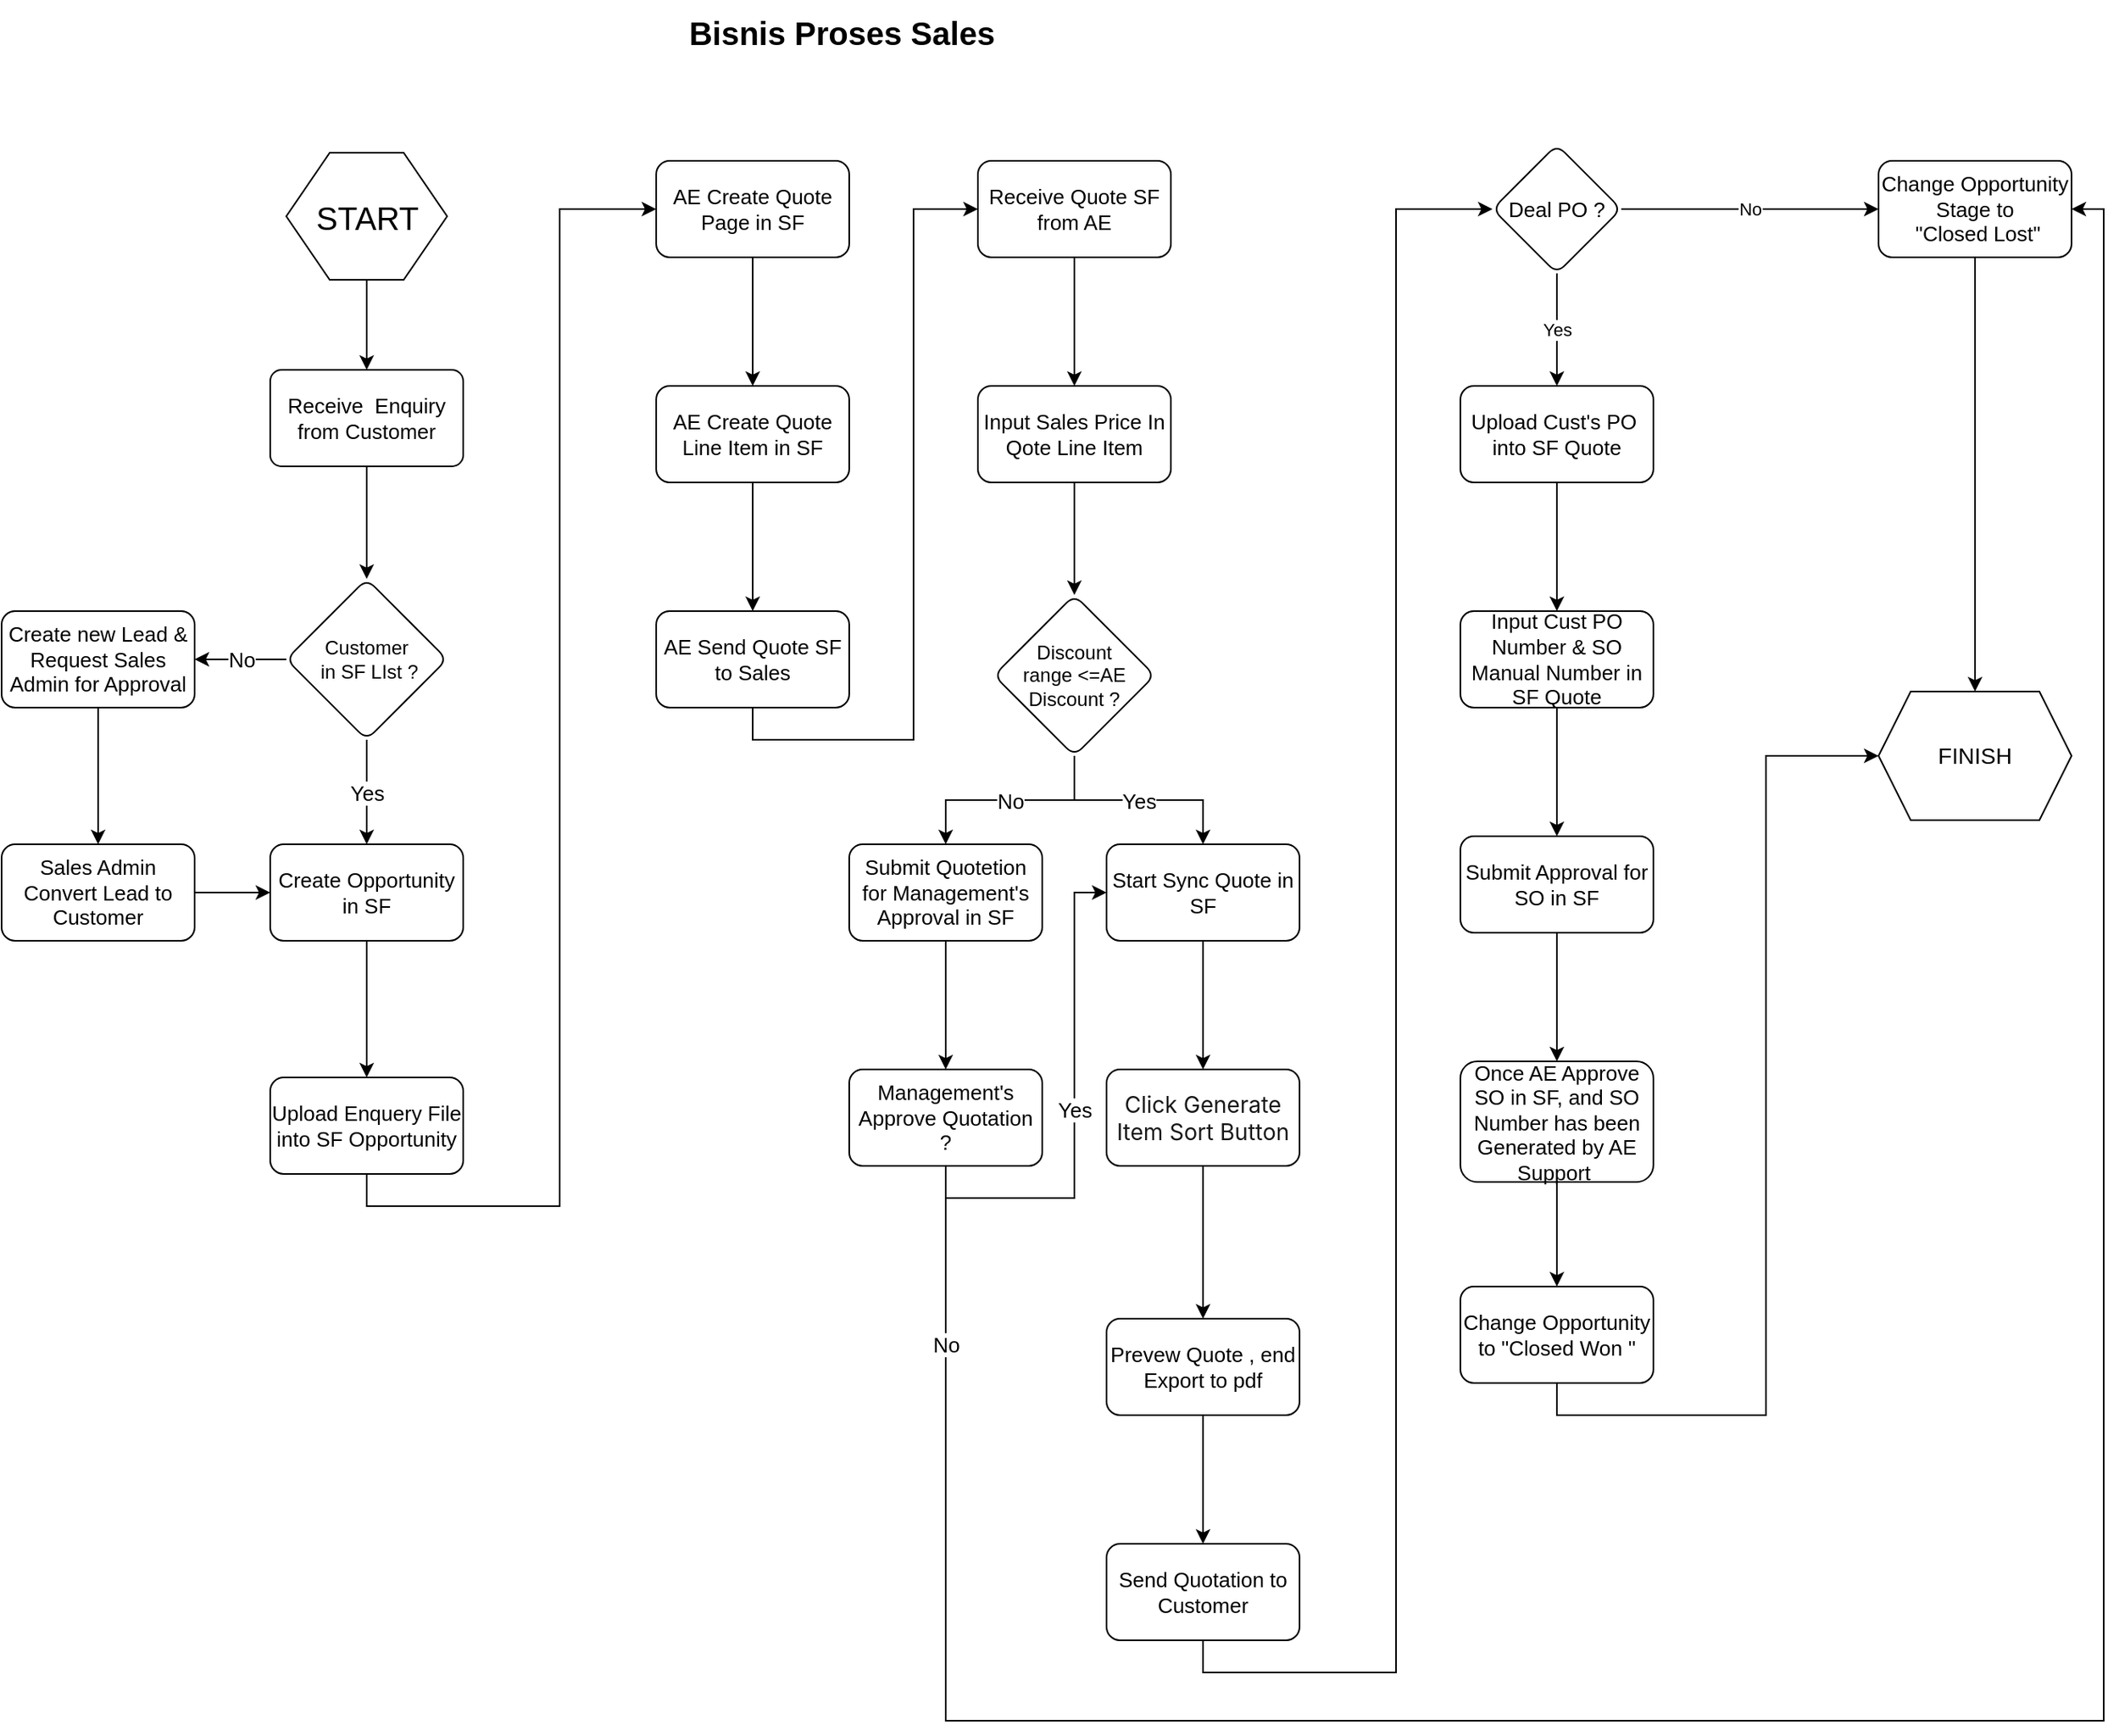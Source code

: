<mxfile version="20.4.2" type="github">
  <diagram id="C5RBs43oDa-KdzZeNtuy" name="Page-1">
    <mxGraphModel dx="1240" dy="689" grid="1" gridSize="5" guides="1" tooltips="1" connect="1" arrows="1" fold="1" page="1" pageScale="1" pageWidth="1169" pageHeight="827" math="0" shadow="0">
      <root>
        <mxCell id="WIyWlLk6GJQsqaUBKTNV-0" />
        <mxCell id="WIyWlLk6GJQsqaUBKTNV-1" parent="WIyWlLk6GJQsqaUBKTNV-0" />
        <mxCell id="8EcOTREGMyz1jMZO3tZU-0" value="Bisnis Proses Sales" style="text;html=1;align=center;verticalAlign=middle;resizable=0;points=[];autosize=1;strokeColor=none;fillColor=none;fontStyle=1;fontSize=20;" parent="WIyWlLk6GJQsqaUBKTNV-1" vertex="1">
          <mxGeometry x="430" y="30" width="210" height="40" as="geometry" />
        </mxCell>
        <mxCell id="8EcOTREGMyz1jMZO3tZU-26" style="edgeStyle=orthogonalEdgeStyle;rounded=0;orthogonalLoop=1;jettySize=auto;html=1;exitX=0.5;exitY=1;exitDx=0;exitDy=0;entryX=0.5;entryY=0;entryDx=0;entryDy=0;fontSize=13;" parent="WIyWlLk6GJQsqaUBKTNV-1" source="8EcOTREGMyz1jMZO3tZU-5" target="8EcOTREGMyz1jMZO3tZU-7" edge="1">
          <mxGeometry relative="1" as="geometry" />
        </mxCell>
        <mxCell id="8EcOTREGMyz1jMZO3tZU-5" value="START" style="verticalLabelPosition=middle;verticalAlign=middle;html=1;shape=hexagon;perimeter=hexagonPerimeter2;arcSize=6;size=0.27;fontSize=20;labelPosition=center;align=center;" parent="WIyWlLk6GJQsqaUBKTNV-1" vertex="1">
          <mxGeometry x="190" y="125" width="100" height="79" as="geometry" />
        </mxCell>
        <mxCell id="8EcOTREGMyz1jMZO3tZU-10" value="" style="edgeStyle=orthogonalEdgeStyle;rounded=0;orthogonalLoop=1;jettySize=auto;html=1;fontSize=13;" parent="WIyWlLk6GJQsqaUBKTNV-1" source="8EcOTREGMyz1jMZO3tZU-7" target="8EcOTREGMyz1jMZO3tZU-9" edge="1">
          <mxGeometry relative="1" as="geometry" />
        </mxCell>
        <mxCell id="8EcOTREGMyz1jMZO3tZU-7" value="Receive&amp;nbsp; Enquiry from Customer" style="rounded=1;whiteSpace=wrap;html=1;absoluteArcSize=1;arcSize=14;strokeWidth=1;fontSize=13;" parent="WIyWlLk6GJQsqaUBKTNV-1" vertex="1">
          <mxGeometry x="180" y="260" width="120" height="60" as="geometry" />
        </mxCell>
        <mxCell id="8EcOTREGMyz1jMZO3tZU-16" value="Yes" style="edgeStyle=orthogonalEdgeStyle;rounded=0;orthogonalLoop=1;jettySize=auto;html=1;fontSize=13;" parent="WIyWlLk6GJQsqaUBKTNV-1" source="8EcOTREGMyz1jMZO3tZU-9" target="8EcOTREGMyz1jMZO3tZU-15" edge="1">
          <mxGeometry relative="1" as="geometry" />
        </mxCell>
        <mxCell id="8EcOTREGMyz1jMZO3tZU-20" value="No" style="edgeStyle=orthogonalEdgeStyle;rounded=0;orthogonalLoop=1;jettySize=auto;html=1;fontSize=13;" parent="WIyWlLk6GJQsqaUBKTNV-1" source="8EcOTREGMyz1jMZO3tZU-9" target="8EcOTREGMyz1jMZO3tZU-19" edge="1">
          <mxGeometry relative="1" as="geometry" />
        </mxCell>
        <mxCell id="8EcOTREGMyz1jMZO3tZU-9" value="Customer&lt;br&gt;&amp;nbsp;in SF LIst ?" style="rhombus;whiteSpace=wrap;html=1;fontSize=12;rounded=1;arcSize=14;strokeWidth=1;" parent="WIyWlLk6GJQsqaUBKTNV-1" vertex="1">
          <mxGeometry x="190" y="390" width="100" height="100" as="geometry" />
        </mxCell>
        <mxCell id="8EcOTREGMyz1jMZO3tZU-18" value="" style="edgeStyle=orthogonalEdgeStyle;rounded=0;orthogonalLoop=1;jettySize=auto;html=1;fontSize=13;" parent="WIyWlLk6GJQsqaUBKTNV-1" source="8EcOTREGMyz1jMZO3tZU-15" target="8EcOTREGMyz1jMZO3tZU-17" edge="1">
          <mxGeometry relative="1" as="geometry" />
        </mxCell>
        <mxCell id="8EcOTREGMyz1jMZO3tZU-15" value="Create Opportunity in SF" style="rounded=1;whiteSpace=wrap;html=1;fontSize=13;arcSize=14;strokeWidth=1;" parent="WIyWlLk6GJQsqaUBKTNV-1" vertex="1">
          <mxGeometry x="180" y="555" width="120" height="60" as="geometry" />
        </mxCell>
        <mxCell id="8EcOTREGMyz1jMZO3tZU-27" style="edgeStyle=orthogonalEdgeStyle;rounded=0;orthogonalLoop=1;jettySize=auto;html=1;exitX=0.5;exitY=1;exitDx=0;exitDy=0;entryX=0;entryY=0.5;entryDx=0;entryDy=0;fontSize=13;" parent="WIyWlLk6GJQsqaUBKTNV-1" source="8EcOTREGMyz1jMZO3tZU-17" target="8EcOTREGMyz1jMZO3tZU-24" edge="1">
          <mxGeometry relative="1" as="geometry" />
        </mxCell>
        <mxCell id="8EcOTREGMyz1jMZO3tZU-17" value="Upload Enquery File into SF Opportunity" style="rounded=1;whiteSpace=wrap;html=1;fontSize=13;arcSize=14;strokeWidth=1;" parent="WIyWlLk6GJQsqaUBKTNV-1" vertex="1">
          <mxGeometry x="180" y="700" width="120" height="60" as="geometry" />
        </mxCell>
        <mxCell id="8EcOTREGMyz1jMZO3tZU-22" value="" style="edgeStyle=orthogonalEdgeStyle;rounded=0;orthogonalLoop=1;jettySize=auto;html=1;fontSize=13;" parent="WIyWlLk6GJQsqaUBKTNV-1" source="8EcOTREGMyz1jMZO3tZU-19" target="8EcOTREGMyz1jMZO3tZU-21" edge="1">
          <mxGeometry relative="1" as="geometry" />
        </mxCell>
        <mxCell id="8EcOTREGMyz1jMZO3tZU-19" value="Create new Lead &amp;amp; Request Sales Admin for Approval" style="whiteSpace=wrap;html=1;fontSize=13;rounded=1;arcSize=14;strokeWidth=1;" parent="WIyWlLk6GJQsqaUBKTNV-1" vertex="1">
          <mxGeometry x="13" y="410" width="120" height="60" as="geometry" />
        </mxCell>
        <mxCell id="8EcOTREGMyz1jMZO3tZU-23" style="edgeStyle=orthogonalEdgeStyle;rounded=0;orthogonalLoop=1;jettySize=auto;html=1;entryX=0;entryY=0.5;entryDx=0;entryDy=0;fontSize=13;" parent="WIyWlLk6GJQsqaUBKTNV-1" source="8EcOTREGMyz1jMZO3tZU-21" target="8EcOTREGMyz1jMZO3tZU-15" edge="1">
          <mxGeometry relative="1" as="geometry" />
        </mxCell>
        <mxCell id="8EcOTREGMyz1jMZO3tZU-21" value="Sales Admin Convert Lead to Customer" style="rounded=1;whiteSpace=wrap;html=1;fontSize=13;arcSize=14;strokeWidth=1;" parent="WIyWlLk6GJQsqaUBKTNV-1" vertex="1">
          <mxGeometry x="13" y="555" width="120" height="60" as="geometry" />
        </mxCell>
        <mxCell id="8EcOTREGMyz1jMZO3tZU-29" value="" style="edgeStyle=orthogonalEdgeStyle;rounded=0;orthogonalLoop=1;jettySize=auto;html=1;fontSize=13;" parent="WIyWlLk6GJQsqaUBKTNV-1" source="8EcOTREGMyz1jMZO3tZU-24" target="8EcOTREGMyz1jMZO3tZU-28" edge="1">
          <mxGeometry relative="1" as="geometry" />
        </mxCell>
        <mxCell id="8EcOTREGMyz1jMZO3tZU-24" value="AE Create Quote Page in SF" style="rounded=1;whiteSpace=wrap;html=1;fontSize=13;arcSize=14;strokeWidth=1;" parent="WIyWlLk6GJQsqaUBKTNV-1" vertex="1">
          <mxGeometry x="420" y="130" width="120" height="60" as="geometry" />
        </mxCell>
        <mxCell id="8EcOTREGMyz1jMZO3tZU-31" value="" style="edgeStyle=orthogonalEdgeStyle;rounded=0;orthogonalLoop=1;jettySize=auto;html=1;fontSize=13;" parent="WIyWlLk6GJQsqaUBKTNV-1" source="8EcOTREGMyz1jMZO3tZU-28" target="8EcOTREGMyz1jMZO3tZU-30" edge="1">
          <mxGeometry relative="1" as="geometry" />
        </mxCell>
        <mxCell id="8EcOTREGMyz1jMZO3tZU-28" value="AE Create Quote Line Item in SF" style="rounded=1;whiteSpace=wrap;html=1;fontSize=13;arcSize=14;strokeWidth=1;" parent="WIyWlLk6GJQsqaUBKTNV-1" vertex="1">
          <mxGeometry x="420" y="270" width="120" height="60" as="geometry" />
        </mxCell>
        <mxCell id="8EcOTREGMyz1jMZO3tZU-36" style="edgeStyle=orthogonalEdgeStyle;rounded=0;orthogonalLoop=1;jettySize=auto;html=1;exitX=0.5;exitY=1;exitDx=0;exitDy=0;entryX=0;entryY=0.5;entryDx=0;entryDy=0;fontSize=13;" parent="WIyWlLk6GJQsqaUBKTNV-1" source="8EcOTREGMyz1jMZO3tZU-30" target="8EcOTREGMyz1jMZO3tZU-34" edge="1">
          <mxGeometry relative="1" as="geometry" />
        </mxCell>
        <mxCell id="8EcOTREGMyz1jMZO3tZU-30" value="AE Send Quote SF to Sales" style="rounded=1;whiteSpace=wrap;html=1;fontSize=13;arcSize=14;strokeWidth=1;" parent="WIyWlLk6GJQsqaUBKTNV-1" vertex="1">
          <mxGeometry x="420" y="410" width="120" height="60" as="geometry" />
        </mxCell>
        <mxCell id="8EcOTREGMyz1jMZO3tZU-38" value="" style="edgeStyle=orthogonalEdgeStyle;rounded=0;orthogonalLoop=1;jettySize=auto;html=1;fontSize=13;" parent="WIyWlLk6GJQsqaUBKTNV-1" source="8EcOTREGMyz1jMZO3tZU-34" target="8EcOTREGMyz1jMZO3tZU-37" edge="1">
          <mxGeometry relative="1" as="geometry" />
        </mxCell>
        <mxCell id="8EcOTREGMyz1jMZO3tZU-34" value="Receive Quote SF from AE" style="whiteSpace=wrap;html=1;fontSize=13;rounded=1;arcSize=14;strokeWidth=1;" parent="WIyWlLk6GJQsqaUBKTNV-1" vertex="1">
          <mxGeometry x="620" y="130" width="120" height="60" as="geometry" />
        </mxCell>
        <mxCell id="8EcOTREGMyz1jMZO3tZU-40" value="" style="edgeStyle=orthogonalEdgeStyle;rounded=0;orthogonalLoop=1;jettySize=auto;html=1;fontSize=13;" parent="WIyWlLk6GJQsqaUBKTNV-1" source="8EcOTREGMyz1jMZO3tZU-37" target="8EcOTREGMyz1jMZO3tZU-39" edge="1">
          <mxGeometry relative="1" as="geometry" />
        </mxCell>
        <mxCell id="8EcOTREGMyz1jMZO3tZU-37" value="Input Sales Price In Qote Line Item" style="whiteSpace=wrap;html=1;fontSize=13;rounded=1;arcSize=14;strokeWidth=1;" parent="WIyWlLk6GJQsqaUBKTNV-1" vertex="1">
          <mxGeometry x="620" y="270" width="120" height="60" as="geometry" />
        </mxCell>
        <mxCell id="8EcOTREGMyz1jMZO3tZU-47" value="No" style="edgeStyle=elbowEdgeStyle;rounded=0;orthogonalLoop=1;jettySize=auto;elbow=vertical;html=1;fontSize=13;" parent="WIyWlLk6GJQsqaUBKTNV-1" source="8EcOTREGMyz1jMZO3tZU-39" target="8EcOTREGMyz1jMZO3tZU-46" edge="1">
          <mxGeometry relative="1" as="geometry" />
        </mxCell>
        <mxCell id="8EcOTREGMyz1jMZO3tZU-49" value="Yes" style="edgeStyle=elbowEdgeStyle;rounded=0;orthogonalLoop=1;jettySize=auto;elbow=vertical;html=1;fontSize=13;" parent="WIyWlLk6GJQsqaUBKTNV-1" source="8EcOTREGMyz1jMZO3tZU-39" target="8EcOTREGMyz1jMZO3tZU-48" edge="1">
          <mxGeometry relative="1" as="geometry" />
        </mxCell>
        <mxCell id="8EcOTREGMyz1jMZO3tZU-39" value="Discount&lt;br&gt;range &amp;lt;=AE Discount ?" style="rhombus;whiteSpace=wrap;html=1;fontSize=12;rounded=1;arcSize=14;strokeWidth=1;" parent="WIyWlLk6GJQsqaUBKTNV-1" vertex="1">
          <mxGeometry x="630" y="400" width="100" height="100" as="geometry" />
        </mxCell>
        <mxCell id="0KOkeijIJ7gyHbX02i4s-6" value="" style="edgeStyle=orthogonalEdgeStyle;rounded=0;orthogonalLoop=1;jettySize=auto;html=1;fontSize=13;" parent="WIyWlLk6GJQsqaUBKTNV-1" source="8EcOTREGMyz1jMZO3tZU-46" target="0KOkeijIJ7gyHbX02i4s-5" edge="1">
          <mxGeometry relative="1" as="geometry" />
        </mxCell>
        <mxCell id="8EcOTREGMyz1jMZO3tZU-46" value="Submit Quotetion for Management&#39;s Approval in SF" style="whiteSpace=wrap;html=1;fontSize=13;rounded=1;arcSize=14;strokeWidth=1;" parent="WIyWlLk6GJQsqaUBKTNV-1" vertex="1">
          <mxGeometry x="540" y="555" width="120" height="60" as="geometry" />
        </mxCell>
        <mxCell id="CEy67A7VbpGF-3hFrqcU-1" value="" style="edgeStyle=orthogonalEdgeStyle;rounded=0;orthogonalLoop=1;jettySize=auto;html=1;" parent="WIyWlLk6GJQsqaUBKTNV-1" source="8EcOTREGMyz1jMZO3tZU-48" target="CEy67A7VbpGF-3hFrqcU-0" edge="1">
          <mxGeometry relative="1" as="geometry" />
        </mxCell>
        <mxCell id="8EcOTREGMyz1jMZO3tZU-48" value="Start Sync Quote in SF" style="whiteSpace=wrap;html=1;fontSize=13;rounded=1;arcSize=14;strokeWidth=1;" parent="WIyWlLk6GJQsqaUBKTNV-1" vertex="1">
          <mxGeometry x="700" y="555" width="120" height="60" as="geometry" />
        </mxCell>
        <mxCell id="0KOkeijIJ7gyHbX02i4s-1" value="" style="edgeStyle=orthogonalEdgeStyle;rounded=0;orthogonalLoop=1;jettySize=auto;html=1;" parent="WIyWlLk6GJQsqaUBKTNV-1" source="CEy67A7VbpGF-3hFrqcU-0" target="0KOkeijIJ7gyHbX02i4s-0" edge="1">
          <mxGeometry relative="1" as="geometry" />
        </mxCell>
        <mxCell id="CEy67A7VbpGF-3hFrqcU-0" value="&lt;span style=&quot;color: rgb(24, 24, 24); font-family: -apple-system, BlinkMacSystemFont, &amp;quot;Segoe UI&amp;quot;, Roboto, Helvetica, Arial, sans-serif, &amp;quot;Apple Color Emoji&amp;quot;, &amp;quot;Segoe UI Emoji&amp;quot;, &amp;quot;Segoe UI Symbol&amp;quot;; font-size: 14px; text-align: start; background-color: rgb(255, 255, 255);&quot;&gt;Click Generate Item Sort Button&lt;/span&gt;" style="whiteSpace=wrap;html=1;fontSize=13;rounded=1;arcSize=14;strokeWidth=1;" parent="WIyWlLk6GJQsqaUBKTNV-1" vertex="1">
          <mxGeometry x="700" y="695" width="120" height="60" as="geometry" />
        </mxCell>
        <mxCell id="CEy67A7VbpGF-3hFrqcU-10" value="Yes" style="edgeStyle=orthogonalEdgeStyle;rounded=0;orthogonalLoop=1;jettySize=auto;html=1;elbow=vertical;" parent="WIyWlLk6GJQsqaUBKTNV-1" source="CEy67A7VbpGF-3hFrqcU-6" target="CEy67A7VbpGF-3hFrqcU-9" edge="1">
          <mxGeometry relative="1" as="geometry" />
        </mxCell>
        <mxCell id="CEy67A7VbpGF-3hFrqcU-20" value="No" style="edgeStyle=orthogonalEdgeStyle;rounded=0;orthogonalLoop=1;jettySize=auto;html=1;elbow=vertical;" parent="WIyWlLk6GJQsqaUBKTNV-1" source="CEy67A7VbpGF-3hFrqcU-6" target="CEy67A7VbpGF-3hFrqcU-19" edge="1">
          <mxGeometry relative="1" as="geometry" />
        </mxCell>
        <mxCell id="CEy67A7VbpGF-3hFrqcU-6" value="Deal PO ?" style="rhombus;whiteSpace=wrap;html=1;fontSize=13;rounded=1;arcSize=14;strokeWidth=1;" parent="WIyWlLk6GJQsqaUBKTNV-1" vertex="1">
          <mxGeometry x="940" y="120" width="80" height="80" as="geometry" />
        </mxCell>
        <mxCell id="CEy67A7VbpGF-3hFrqcU-12" value="" style="edgeStyle=orthogonalEdgeStyle;rounded=0;orthogonalLoop=1;jettySize=auto;html=1;elbow=vertical;" parent="WIyWlLk6GJQsqaUBKTNV-1" source="CEy67A7VbpGF-3hFrqcU-9" target="CEy67A7VbpGF-3hFrqcU-11" edge="1">
          <mxGeometry relative="1" as="geometry" />
        </mxCell>
        <mxCell id="CEy67A7VbpGF-3hFrqcU-9" value="Upload Cust&#39;s PO&amp;nbsp;&lt;br&gt;into SF Quote" style="whiteSpace=wrap;html=1;fontSize=13;rounded=1;arcSize=14;strokeWidth=1;" parent="WIyWlLk6GJQsqaUBKTNV-1" vertex="1">
          <mxGeometry x="920" y="270" width="120" height="60" as="geometry" />
        </mxCell>
        <mxCell id="CEy67A7VbpGF-3hFrqcU-14" value="" style="edgeStyle=orthogonalEdgeStyle;rounded=0;orthogonalLoop=1;jettySize=auto;html=1;elbow=vertical;" parent="WIyWlLk6GJQsqaUBKTNV-1" source="CEy67A7VbpGF-3hFrqcU-11" target="CEy67A7VbpGF-3hFrqcU-13" edge="1">
          <mxGeometry relative="1" as="geometry" />
        </mxCell>
        <mxCell id="CEy67A7VbpGF-3hFrqcU-11" value="Input Cust PO Number &amp;amp; SO Manual Number in SF Quote" style="whiteSpace=wrap;html=1;fontSize=13;rounded=1;arcSize=14;strokeWidth=1;" parent="WIyWlLk6GJQsqaUBKTNV-1" vertex="1">
          <mxGeometry x="920" y="410" width="120" height="60" as="geometry" />
        </mxCell>
        <mxCell id="CEy67A7VbpGF-3hFrqcU-16" value="" style="edgeStyle=orthogonalEdgeStyle;rounded=0;orthogonalLoop=1;jettySize=auto;html=1;elbow=vertical;" parent="WIyWlLk6GJQsqaUBKTNV-1" source="CEy67A7VbpGF-3hFrqcU-13" target="CEy67A7VbpGF-3hFrqcU-15" edge="1">
          <mxGeometry relative="1" as="geometry" />
        </mxCell>
        <mxCell id="CEy67A7VbpGF-3hFrqcU-13" value="Submit Approval for SO in SF" style="whiteSpace=wrap;html=1;fontSize=13;rounded=1;arcSize=14;strokeWidth=1;" parent="WIyWlLk6GJQsqaUBKTNV-1" vertex="1">
          <mxGeometry x="920" y="550" width="120" height="60" as="geometry" />
        </mxCell>
        <mxCell id="CEy67A7VbpGF-3hFrqcU-18" value="" style="edgeStyle=orthogonalEdgeStyle;rounded=0;orthogonalLoop=1;jettySize=auto;html=1;elbow=vertical;" parent="WIyWlLk6GJQsqaUBKTNV-1" source="CEy67A7VbpGF-3hFrqcU-15" target="CEy67A7VbpGF-3hFrqcU-17" edge="1">
          <mxGeometry relative="1" as="geometry" />
        </mxCell>
        <mxCell id="CEy67A7VbpGF-3hFrqcU-15" value="Once AE Approve SO in SF, and SO Number has been Generated by AE Support&amp;nbsp;" style="whiteSpace=wrap;html=1;fontSize=13;rounded=1;arcSize=14;strokeWidth=1;" parent="WIyWlLk6GJQsqaUBKTNV-1" vertex="1">
          <mxGeometry x="920" y="690" width="120" height="75" as="geometry" />
        </mxCell>
        <mxCell id="CEy67A7VbpGF-3hFrqcU-24" style="edgeStyle=orthogonalEdgeStyle;rounded=0;orthogonalLoop=1;jettySize=auto;html=1;exitX=0.5;exitY=1;exitDx=0;exitDy=0;entryX=0;entryY=0.5;entryDx=0;entryDy=0;" parent="WIyWlLk6GJQsqaUBKTNV-1" source="CEy67A7VbpGF-3hFrqcU-17" target="CEy67A7VbpGF-3hFrqcU-21" edge="1">
          <mxGeometry relative="1" as="geometry" />
        </mxCell>
        <mxCell id="CEy67A7VbpGF-3hFrqcU-17" value="Change Opportunity to &quot;Closed Won &quot;" style="whiteSpace=wrap;html=1;fontSize=13;rounded=1;arcSize=14;strokeWidth=1;" parent="WIyWlLk6GJQsqaUBKTNV-1" vertex="1">
          <mxGeometry x="920" y="830" width="120" height="60" as="geometry" />
        </mxCell>
        <mxCell id="CEy67A7VbpGF-3hFrqcU-25" style="edgeStyle=orthogonalEdgeStyle;rounded=0;orthogonalLoop=1;jettySize=auto;html=1;exitX=0.5;exitY=1;exitDx=0;exitDy=0;entryX=0.5;entryY=0;entryDx=0;entryDy=0;" parent="WIyWlLk6GJQsqaUBKTNV-1" source="CEy67A7VbpGF-3hFrqcU-19" target="CEy67A7VbpGF-3hFrqcU-21" edge="1">
          <mxGeometry relative="1" as="geometry" />
        </mxCell>
        <mxCell id="CEy67A7VbpGF-3hFrqcU-19" value="Change Opportunity Stage to&lt;br&gt;&amp;nbsp;&quot;Closed Lost&quot;" style="whiteSpace=wrap;html=1;fontSize=13;rounded=1;arcSize=14;strokeWidth=1;" parent="WIyWlLk6GJQsqaUBKTNV-1" vertex="1">
          <mxGeometry x="1180" y="130" width="120" height="60" as="geometry" />
        </mxCell>
        <mxCell id="CEy67A7VbpGF-3hFrqcU-21" value="FINISH" style="shape=hexagon;perimeter=hexagonPerimeter2;whiteSpace=wrap;html=1;fixedSize=1;fontSize=14;" parent="WIyWlLk6GJQsqaUBKTNV-1" vertex="1">
          <mxGeometry x="1180" y="460" width="120" height="80" as="geometry" />
        </mxCell>
        <mxCell id="0KOkeijIJ7gyHbX02i4s-3" value="" style="edgeStyle=orthogonalEdgeStyle;rounded=0;orthogonalLoop=1;jettySize=auto;html=1;fontSize=13;" parent="WIyWlLk6GJQsqaUBKTNV-1" source="0KOkeijIJ7gyHbX02i4s-0" target="0KOkeijIJ7gyHbX02i4s-2" edge="1">
          <mxGeometry relative="1" as="geometry" />
        </mxCell>
        <mxCell id="0KOkeijIJ7gyHbX02i4s-0" value="Prevew Quote , end Export to pdf" style="whiteSpace=wrap;html=1;fontSize=13;rounded=1;arcSize=14;strokeWidth=1;align=center;" parent="WIyWlLk6GJQsqaUBKTNV-1" vertex="1">
          <mxGeometry x="700" y="850" width="120" height="60" as="geometry" />
        </mxCell>
        <mxCell id="0KOkeijIJ7gyHbX02i4s-4" style="edgeStyle=orthogonalEdgeStyle;rounded=0;orthogonalLoop=1;jettySize=auto;html=1;exitX=0.5;exitY=1;exitDx=0;exitDy=0;entryX=0;entryY=0.5;entryDx=0;entryDy=0;fontSize=13;" parent="WIyWlLk6GJQsqaUBKTNV-1" source="0KOkeijIJ7gyHbX02i4s-2" target="CEy67A7VbpGF-3hFrqcU-6" edge="1">
          <mxGeometry relative="1" as="geometry" />
        </mxCell>
        <mxCell id="0KOkeijIJ7gyHbX02i4s-2" value="Send Quotation to Customer" style="rounded=1;whiteSpace=wrap;html=1;fontSize=13;arcSize=14;strokeWidth=1;" parent="WIyWlLk6GJQsqaUBKTNV-1" vertex="1">
          <mxGeometry x="700" y="990" width="120" height="60" as="geometry" />
        </mxCell>
        <mxCell id="0KOkeijIJ7gyHbX02i4s-8" value="Yes" style="edgeStyle=orthogonalEdgeStyle;rounded=0;orthogonalLoop=1;jettySize=auto;html=1;exitX=0.5;exitY=1;exitDx=0;exitDy=0;entryX=0;entryY=0.5;entryDx=0;entryDy=0;fontSize=13;" parent="WIyWlLk6GJQsqaUBKTNV-1" source="0KOkeijIJ7gyHbX02i4s-5" target="8EcOTREGMyz1jMZO3tZU-48" edge="1">
          <mxGeometry relative="1" as="geometry" />
        </mxCell>
        <mxCell id="0KOkeijIJ7gyHbX02i4s-9" value="No" style="edgeStyle=orthogonalEdgeStyle;rounded=0;orthogonalLoop=1;jettySize=auto;html=1;exitX=0.5;exitY=1;exitDx=0;exitDy=0;entryX=1;entryY=0.5;entryDx=0;entryDy=0;fontSize=13;" parent="WIyWlLk6GJQsqaUBKTNV-1" source="0KOkeijIJ7gyHbX02i4s-5" target="CEy67A7VbpGF-3hFrqcU-19" edge="1">
          <mxGeometry x="-0.891" relative="1" as="geometry">
            <Array as="points">
              <mxPoint x="600" y="1100" />
              <mxPoint x="1320" y="1100" />
              <mxPoint x="1320" y="160" />
            </Array>
            <mxPoint as="offset" />
          </mxGeometry>
        </mxCell>
        <mxCell id="0KOkeijIJ7gyHbX02i4s-5" value="Management&#39;s Approve Quotation ?" style="whiteSpace=wrap;html=1;fontSize=13;rounded=1;arcSize=14;strokeWidth=1;" parent="WIyWlLk6GJQsqaUBKTNV-1" vertex="1">
          <mxGeometry x="540" y="695" width="120" height="60" as="geometry" />
        </mxCell>
      </root>
    </mxGraphModel>
  </diagram>
</mxfile>
